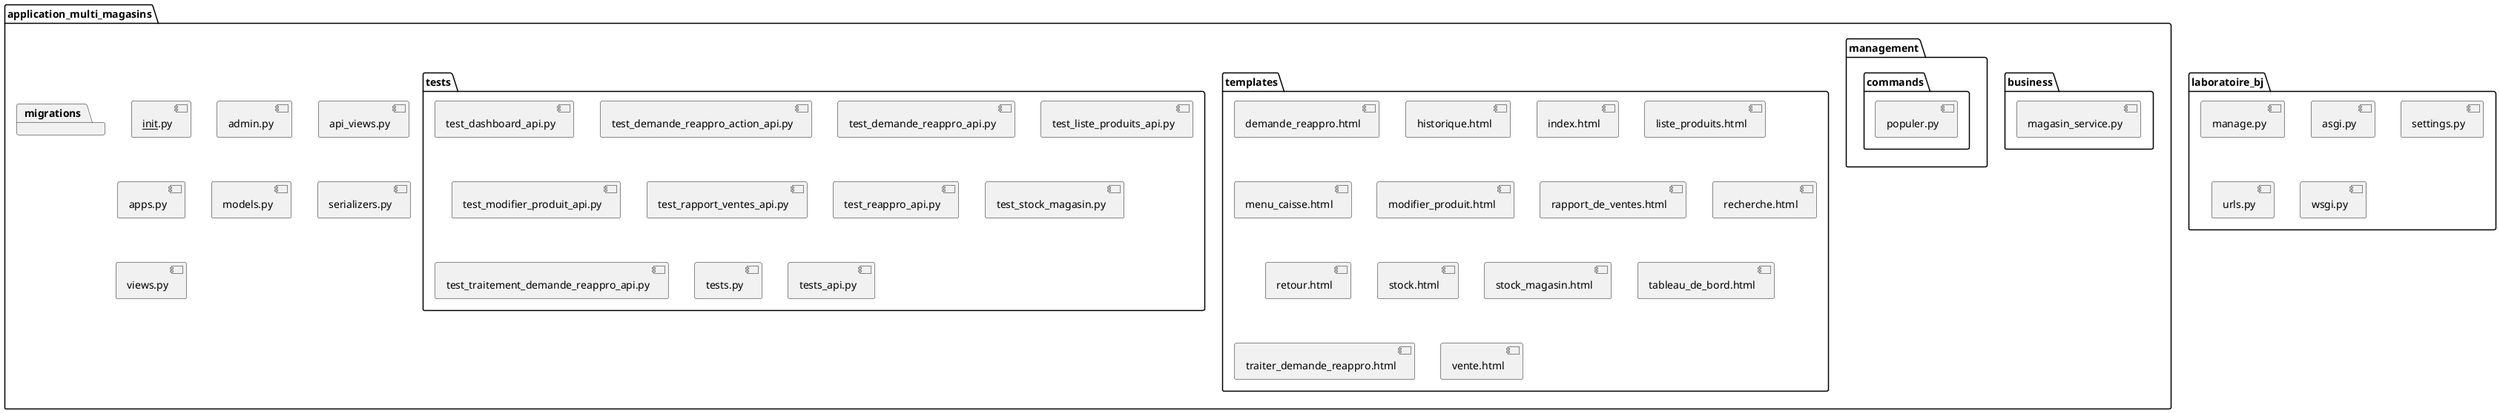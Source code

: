 @startuml

    package "application_multi_magasins" {
        [__init__.py]
        [admin.py]
        [api_views.py]
        [apps.py]
        [models.py]
        [serializers.py]
        [views.py]
        
        package "business" {
            [__init__.py]
            [magasin_service.py]
        }
        
        package "management" {
            [__init__.py]
            package "commands" {
                [__init__.py]
                [populer.py]
            }
        }
        
        package "migrations" {
            [__init__.py]
        }
        
        package "templates" {
            [demande_reappro.html]
            [historique.html]
            [index.html]
            [liste_produits.html]
            [menu_caisse.html]
            [modifier_produit.html]
            [rapport_de_ventes.html]
            [recherche.html]
            [retour.html]
            [stock.html]
            [stock_magasin.html]
            [tableau_de_bord.html]
            [traiter_demande_reappro.html]
            [vente.html]
        }
        
        package "tests" {
            [__init__.py]
            [test_dashboard_api.py]
            [test_demande_reappro_action_api.py]
            [test_demande_reappro_api.py]
            [test_liste_produits_api.py]
            [test_modifier_produit_api.py]
            [test_rapport_ventes_api.py]
            [test_reappro_api.py]
            [test_stock_magasin.py]
            [test_traitement_demande_reappro_api.py]
            [tests.py]
            [tests_api.py]
        }
    }
    
    package "laboratoire_bj" {
        [manage.py]
        package "laboratoire_bj" {
            [__init__.py]
            [asgi.py]
            [settings.py]
            [urls.py]
            [wsgi.py]
        }
    }


@enduml